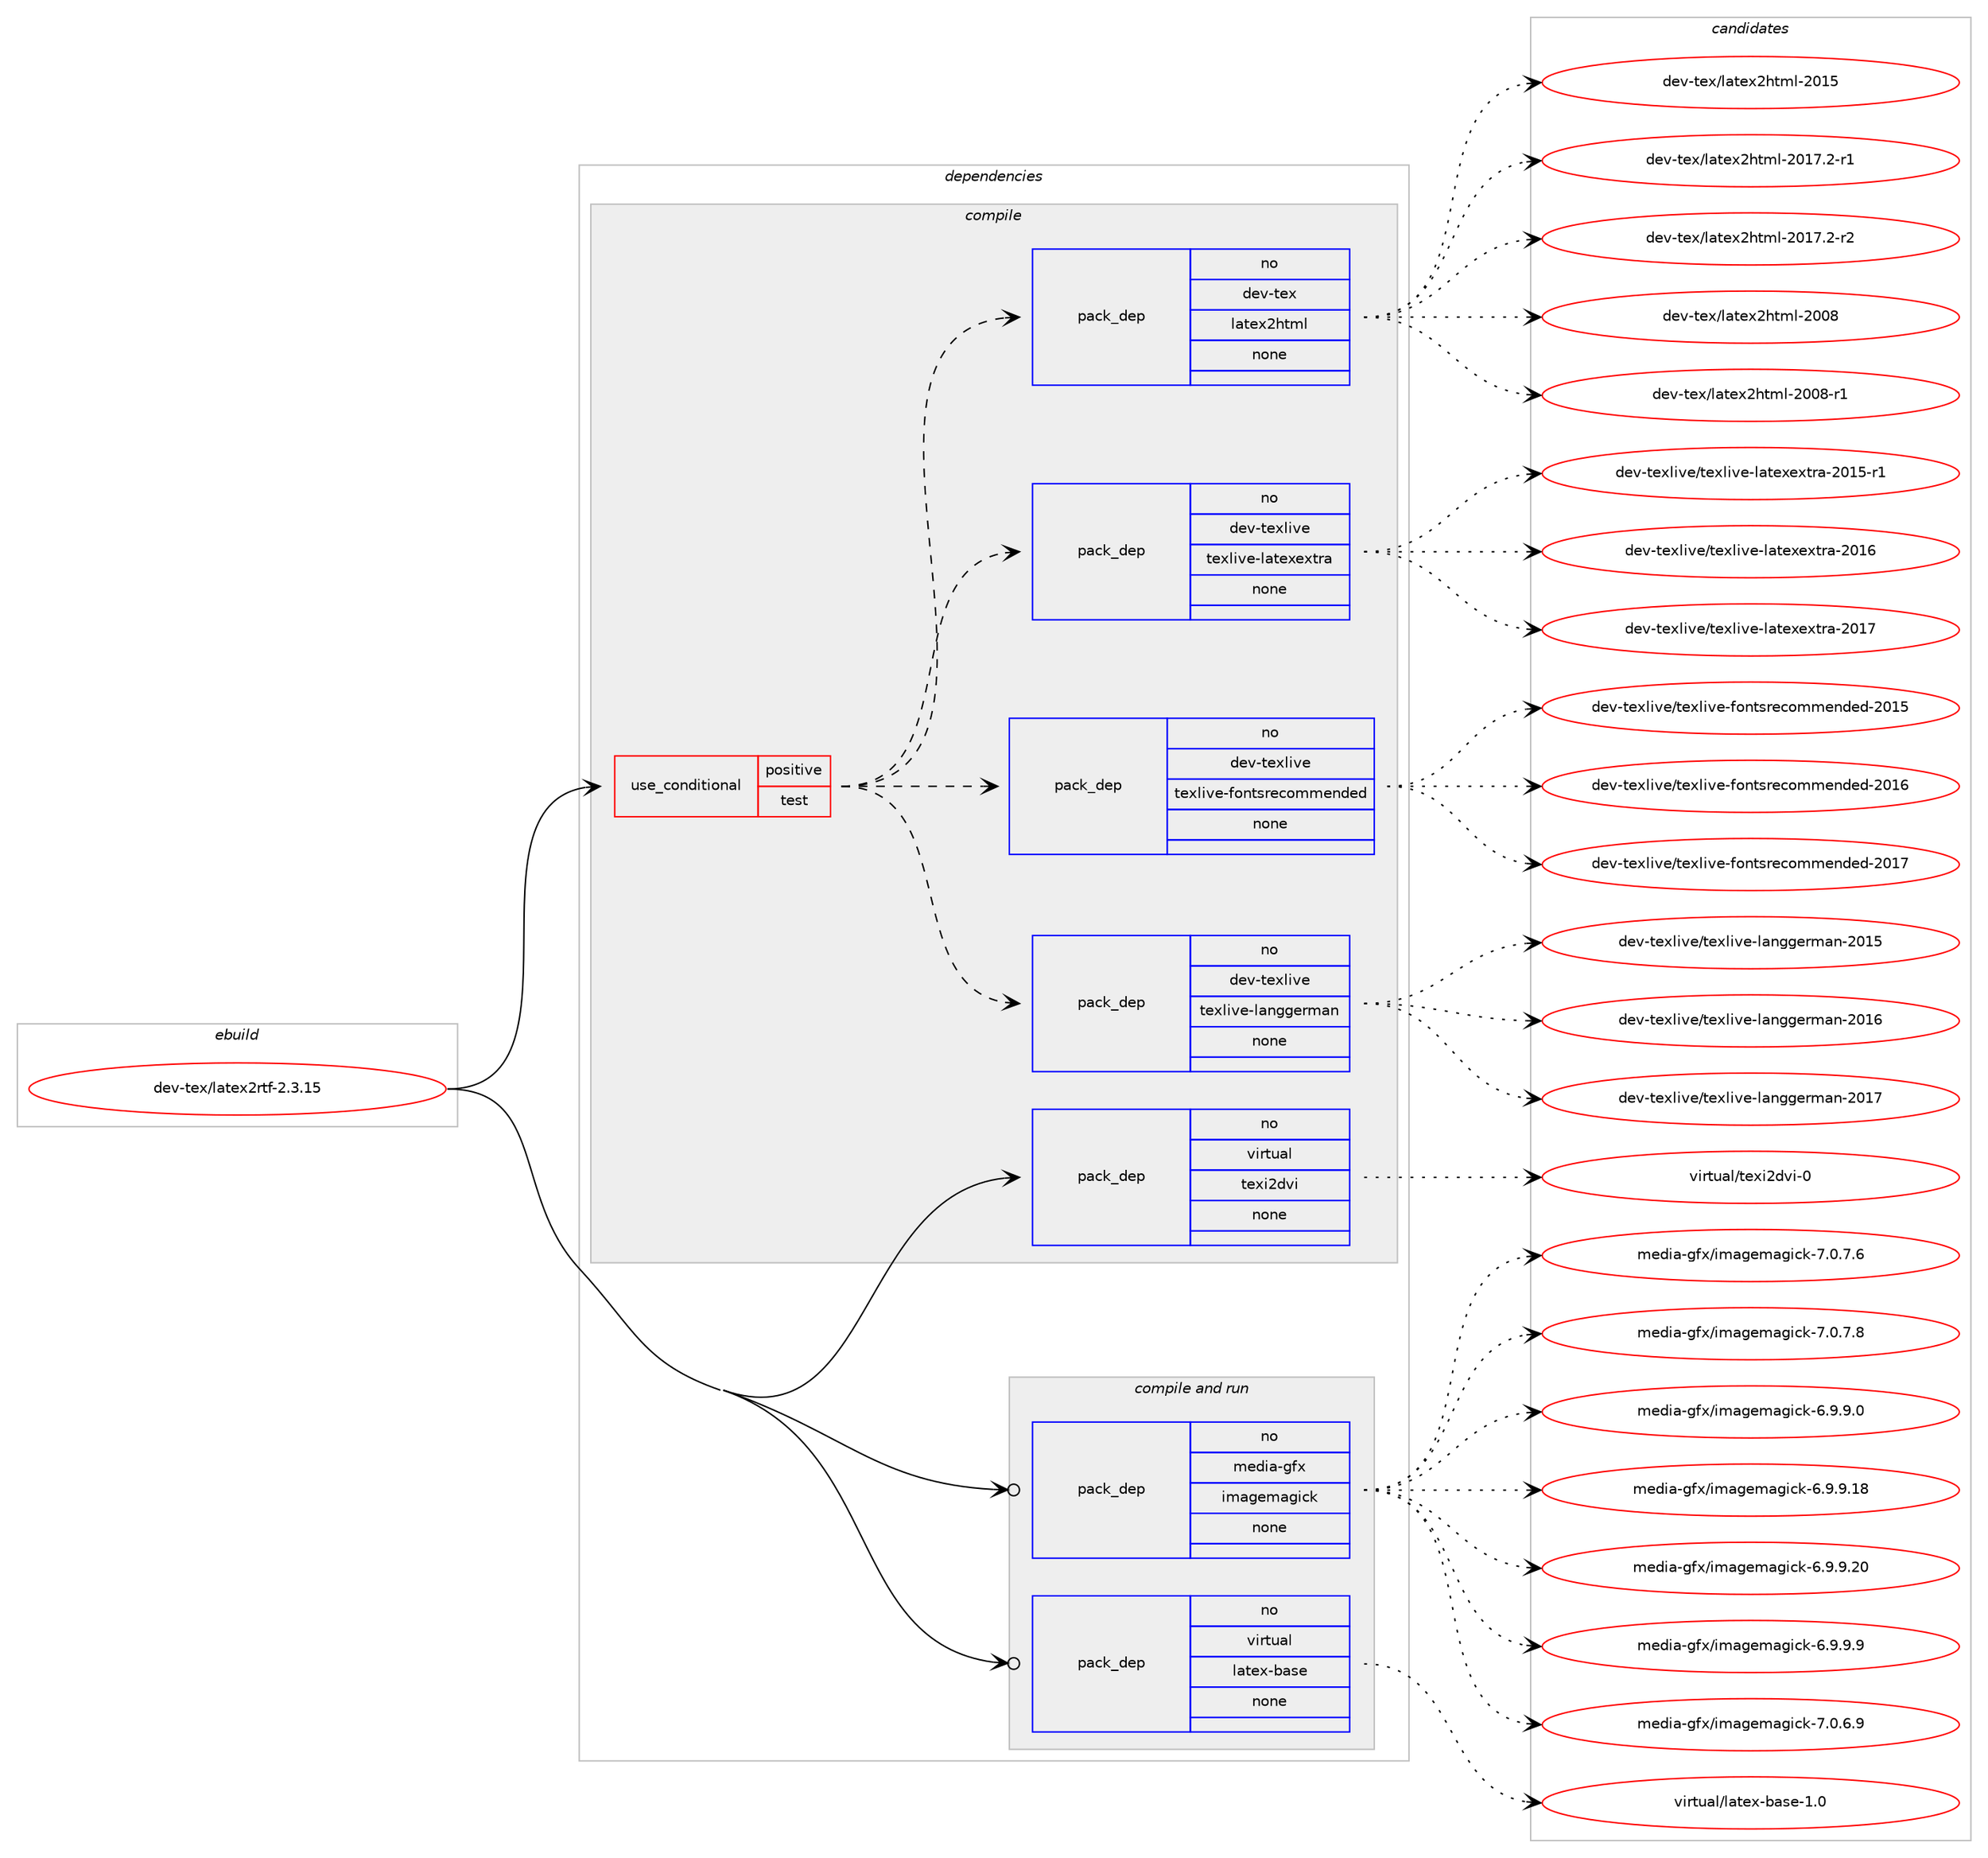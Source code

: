 digraph prolog {

# *************
# Graph options
# *************

newrank=true;
concentrate=true;
compound=true;
graph [rankdir=LR,fontname=Helvetica,fontsize=10,ranksep=1.5];#, ranksep=2.5, nodesep=0.2];
edge  [arrowhead=vee];
node  [fontname=Helvetica,fontsize=10];

# **********
# The ebuild
# **********

subgraph cluster_leftcol {
color=gray;
rank=same;
label=<<i>ebuild</i>>;
id [label="dev-tex/latex2rtf-2.3.15", color=red, width=4, href="../dev-tex/latex2rtf-2.3.15.svg"];
}

# ****************
# The dependencies
# ****************

subgraph cluster_midcol {
color=gray;
label=<<i>dependencies</i>>;
subgraph cluster_compile {
fillcolor="#eeeeee";
style=filled;
label=<<i>compile</i>>;
subgraph cond77156 {
dependency279864 [label=<<TABLE BORDER="0" CELLBORDER="1" CELLSPACING="0" CELLPADDING="4"><TR><TD ROWSPAN="3" CELLPADDING="10">use_conditional</TD></TR><TR><TD>positive</TD></TR><TR><TD>test</TD></TR></TABLE>>, shape=none, color=red];
subgraph pack198539 {
dependency279865 [label=<<TABLE BORDER="0" CELLBORDER="1" CELLSPACING="0" CELLPADDING="4" WIDTH="220"><TR><TD ROWSPAN="6" CELLPADDING="30">pack_dep</TD></TR><TR><TD WIDTH="110">no</TD></TR><TR><TD>dev-texlive</TD></TR><TR><TD>texlive-langgerman</TD></TR><TR><TD>none</TD></TR><TR><TD></TD></TR></TABLE>>, shape=none, color=blue];
}
dependency279864:e -> dependency279865:w [weight=20,style="dashed",arrowhead="vee"];
subgraph pack198540 {
dependency279866 [label=<<TABLE BORDER="0" CELLBORDER="1" CELLSPACING="0" CELLPADDING="4" WIDTH="220"><TR><TD ROWSPAN="6" CELLPADDING="30">pack_dep</TD></TR><TR><TD WIDTH="110">no</TD></TR><TR><TD>dev-texlive</TD></TR><TR><TD>texlive-fontsrecommended</TD></TR><TR><TD>none</TD></TR><TR><TD></TD></TR></TABLE>>, shape=none, color=blue];
}
dependency279864:e -> dependency279866:w [weight=20,style="dashed",arrowhead="vee"];
subgraph pack198541 {
dependency279867 [label=<<TABLE BORDER="0" CELLBORDER="1" CELLSPACING="0" CELLPADDING="4" WIDTH="220"><TR><TD ROWSPAN="6" CELLPADDING="30">pack_dep</TD></TR><TR><TD WIDTH="110">no</TD></TR><TR><TD>dev-texlive</TD></TR><TR><TD>texlive-latexextra</TD></TR><TR><TD>none</TD></TR><TR><TD></TD></TR></TABLE>>, shape=none, color=blue];
}
dependency279864:e -> dependency279867:w [weight=20,style="dashed",arrowhead="vee"];
subgraph pack198542 {
dependency279868 [label=<<TABLE BORDER="0" CELLBORDER="1" CELLSPACING="0" CELLPADDING="4" WIDTH="220"><TR><TD ROWSPAN="6" CELLPADDING="30">pack_dep</TD></TR><TR><TD WIDTH="110">no</TD></TR><TR><TD>dev-tex</TD></TR><TR><TD>latex2html</TD></TR><TR><TD>none</TD></TR><TR><TD></TD></TR></TABLE>>, shape=none, color=blue];
}
dependency279864:e -> dependency279868:w [weight=20,style="dashed",arrowhead="vee"];
}
id:e -> dependency279864:w [weight=20,style="solid",arrowhead="vee"];
subgraph pack198543 {
dependency279869 [label=<<TABLE BORDER="0" CELLBORDER="1" CELLSPACING="0" CELLPADDING="4" WIDTH="220"><TR><TD ROWSPAN="6" CELLPADDING="30">pack_dep</TD></TR><TR><TD WIDTH="110">no</TD></TR><TR><TD>virtual</TD></TR><TR><TD>texi2dvi</TD></TR><TR><TD>none</TD></TR><TR><TD></TD></TR></TABLE>>, shape=none, color=blue];
}
id:e -> dependency279869:w [weight=20,style="solid",arrowhead="vee"];
}
subgraph cluster_compileandrun {
fillcolor="#eeeeee";
style=filled;
label=<<i>compile and run</i>>;
subgraph pack198544 {
dependency279870 [label=<<TABLE BORDER="0" CELLBORDER="1" CELLSPACING="0" CELLPADDING="4" WIDTH="220"><TR><TD ROWSPAN="6" CELLPADDING="30">pack_dep</TD></TR><TR><TD WIDTH="110">no</TD></TR><TR><TD>media-gfx</TD></TR><TR><TD>imagemagick</TD></TR><TR><TD>none</TD></TR><TR><TD></TD></TR></TABLE>>, shape=none, color=blue];
}
id:e -> dependency279870:w [weight=20,style="solid",arrowhead="odotvee"];
subgraph pack198545 {
dependency279871 [label=<<TABLE BORDER="0" CELLBORDER="1" CELLSPACING="0" CELLPADDING="4" WIDTH="220"><TR><TD ROWSPAN="6" CELLPADDING="30">pack_dep</TD></TR><TR><TD WIDTH="110">no</TD></TR><TR><TD>virtual</TD></TR><TR><TD>latex-base</TD></TR><TR><TD>none</TD></TR><TR><TD></TD></TR></TABLE>>, shape=none, color=blue];
}
id:e -> dependency279871:w [weight=20,style="solid",arrowhead="odotvee"];
}
subgraph cluster_run {
fillcolor="#eeeeee";
style=filled;
label=<<i>run</i>>;
}
}

# **************
# The candidates
# **************

subgraph cluster_choices {
rank=same;
color=gray;
label=<<i>candidates</i>>;

subgraph choice198539 {
color=black;
nodesep=1;
choice10010111845116101120108105118101471161011201081051181014510897110103103101114109971104550484953 [label="dev-texlive/texlive-langgerman-2015", color=red, width=4,href="../dev-texlive/texlive-langgerman-2015.svg"];
choice10010111845116101120108105118101471161011201081051181014510897110103103101114109971104550484954 [label="dev-texlive/texlive-langgerman-2016", color=red, width=4,href="../dev-texlive/texlive-langgerman-2016.svg"];
choice10010111845116101120108105118101471161011201081051181014510897110103103101114109971104550484955 [label="dev-texlive/texlive-langgerman-2017", color=red, width=4,href="../dev-texlive/texlive-langgerman-2017.svg"];
dependency279865:e -> choice10010111845116101120108105118101471161011201081051181014510897110103103101114109971104550484953:w [style=dotted,weight="100"];
dependency279865:e -> choice10010111845116101120108105118101471161011201081051181014510897110103103101114109971104550484954:w [style=dotted,weight="100"];
dependency279865:e -> choice10010111845116101120108105118101471161011201081051181014510897110103103101114109971104550484955:w [style=dotted,weight="100"];
}
subgraph choice198540 {
color=black;
nodesep=1;
choice100101118451161011201081051181014711610112010810511810145102111110116115114101991111091091011101001011004550484953 [label="dev-texlive/texlive-fontsrecommended-2015", color=red, width=4,href="../dev-texlive/texlive-fontsrecommended-2015.svg"];
choice100101118451161011201081051181014711610112010810511810145102111110116115114101991111091091011101001011004550484954 [label="dev-texlive/texlive-fontsrecommended-2016", color=red, width=4,href="../dev-texlive/texlive-fontsrecommended-2016.svg"];
choice100101118451161011201081051181014711610112010810511810145102111110116115114101991111091091011101001011004550484955 [label="dev-texlive/texlive-fontsrecommended-2017", color=red, width=4,href="../dev-texlive/texlive-fontsrecommended-2017.svg"];
dependency279866:e -> choice100101118451161011201081051181014711610112010810511810145102111110116115114101991111091091011101001011004550484953:w [style=dotted,weight="100"];
dependency279866:e -> choice100101118451161011201081051181014711610112010810511810145102111110116115114101991111091091011101001011004550484954:w [style=dotted,weight="100"];
dependency279866:e -> choice100101118451161011201081051181014711610112010810511810145102111110116115114101991111091091011101001011004550484955:w [style=dotted,weight="100"];
}
subgraph choice198541 {
color=black;
nodesep=1;
choice100101118451161011201081051181014711610112010810511810145108971161011201011201161149745504849534511449 [label="dev-texlive/texlive-latexextra-2015-r1", color=red, width=4,href="../dev-texlive/texlive-latexextra-2015-r1.svg"];
choice10010111845116101120108105118101471161011201081051181014510897116101120101120116114974550484954 [label="dev-texlive/texlive-latexextra-2016", color=red, width=4,href="../dev-texlive/texlive-latexextra-2016.svg"];
choice10010111845116101120108105118101471161011201081051181014510897116101120101120116114974550484955 [label="dev-texlive/texlive-latexextra-2017", color=red, width=4,href="../dev-texlive/texlive-latexextra-2017.svg"];
dependency279867:e -> choice100101118451161011201081051181014711610112010810511810145108971161011201011201161149745504849534511449:w [style=dotted,weight="100"];
dependency279867:e -> choice10010111845116101120108105118101471161011201081051181014510897116101120101120116114974550484954:w [style=dotted,weight="100"];
dependency279867:e -> choice10010111845116101120108105118101471161011201081051181014510897116101120101120116114974550484955:w [style=dotted,weight="100"];
}
subgraph choice198542 {
color=black;
nodesep=1;
choice100101118451161011204710897116101120501041161091084550484856 [label="dev-tex/latex2html-2008", color=red, width=4,href="../dev-tex/latex2html-2008.svg"];
choice1001011184511610112047108971161011205010411610910845504848564511449 [label="dev-tex/latex2html-2008-r1", color=red, width=4,href="../dev-tex/latex2html-2008-r1.svg"];
choice100101118451161011204710897116101120501041161091084550484953 [label="dev-tex/latex2html-2015", color=red, width=4,href="../dev-tex/latex2html-2015.svg"];
choice10010111845116101120471089711610112050104116109108455048495546504511449 [label="dev-tex/latex2html-2017.2-r1", color=red, width=4,href="../dev-tex/latex2html-2017.2-r1.svg"];
choice10010111845116101120471089711610112050104116109108455048495546504511450 [label="dev-tex/latex2html-2017.2-r2", color=red, width=4,href="../dev-tex/latex2html-2017.2-r2.svg"];
dependency279868:e -> choice100101118451161011204710897116101120501041161091084550484856:w [style=dotted,weight="100"];
dependency279868:e -> choice1001011184511610112047108971161011205010411610910845504848564511449:w [style=dotted,weight="100"];
dependency279868:e -> choice100101118451161011204710897116101120501041161091084550484953:w [style=dotted,weight="100"];
dependency279868:e -> choice10010111845116101120471089711610112050104116109108455048495546504511449:w [style=dotted,weight="100"];
dependency279868:e -> choice10010111845116101120471089711610112050104116109108455048495546504511450:w [style=dotted,weight="100"];
}
subgraph choice198543 {
color=black;
nodesep=1;
choice1181051141161179710847116101120105501001181054548 [label="virtual/texi2dvi-0", color=red, width=4,href="../virtual/texi2dvi-0.svg"];
dependency279869:e -> choice1181051141161179710847116101120105501001181054548:w [style=dotted,weight="100"];
}
subgraph choice198544 {
color=black;
nodesep=1;
choice1091011001059745103102120471051099710310110997103105991074554465746574648 [label="media-gfx/imagemagick-6.9.9.0", color=red, width=4,href="../media-gfx/imagemagick-6.9.9.0.svg"];
choice109101100105974510310212047105109971031011099710310599107455446574657464956 [label="media-gfx/imagemagick-6.9.9.18", color=red, width=4,href="../media-gfx/imagemagick-6.9.9.18.svg"];
choice109101100105974510310212047105109971031011099710310599107455446574657465048 [label="media-gfx/imagemagick-6.9.9.20", color=red, width=4,href="../media-gfx/imagemagick-6.9.9.20.svg"];
choice1091011001059745103102120471051099710310110997103105991074554465746574657 [label="media-gfx/imagemagick-6.9.9.9", color=red, width=4,href="../media-gfx/imagemagick-6.9.9.9.svg"];
choice1091011001059745103102120471051099710310110997103105991074555464846544657 [label="media-gfx/imagemagick-7.0.6.9", color=red, width=4,href="../media-gfx/imagemagick-7.0.6.9.svg"];
choice1091011001059745103102120471051099710310110997103105991074555464846554654 [label="media-gfx/imagemagick-7.0.7.6", color=red, width=4,href="../media-gfx/imagemagick-7.0.7.6.svg"];
choice1091011001059745103102120471051099710310110997103105991074555464846554656 [label="media-gfx/imagemagick-7.0.7.8", color=red, width=4,href="../media-gfx/imagemagick-7.0.7.8.svg"];
dependency279870:e -> choice1091011001059745103102120471051099710310110997103105991074554465746574648:w [style=dotted,weight="100"];
dependency279870:e -> choice109101100105974510310212047105109971031011099710310599107455446574657464956:w [style=dotted,weight="100"];
dependency279870:e -> choice109101100105974510310212047105109971031011099710310599107455446574657465048:w [style=dotted,weight="100"];
dependency279870:e -> choice1091011001059745103102120471051099710310110997103105991074554465746574657:w [style=dotted,weight="100"];
dependency279870:e -> choice1091011001059745103102120471051099710310110997103105991074555464846544657:w [style=dotted,weight="100"];
dependency279870:e -> choice1091011001059745103102120471051099710310110997103105991074555464846554654:w [style=dotted,weight="100"];
dependency279870:e -> choice1091011001059745103102120471051099710310110997103105991074555464846554656:w [style=dotted,weight="100"];
}
subgraph choice198545 {
color=black;
nodesep=1;
choice11810511411611797108471089711610112045989711510145494648 [label="virtual/latex-base-1.0", color=red, width=4,href="../virtual/latex-base-1.0.svg"];
dependency279871:e -> choice11810511411611797108471089711610112045989711510145494648:w [style=dotted,weight="100"];
}
}

}
